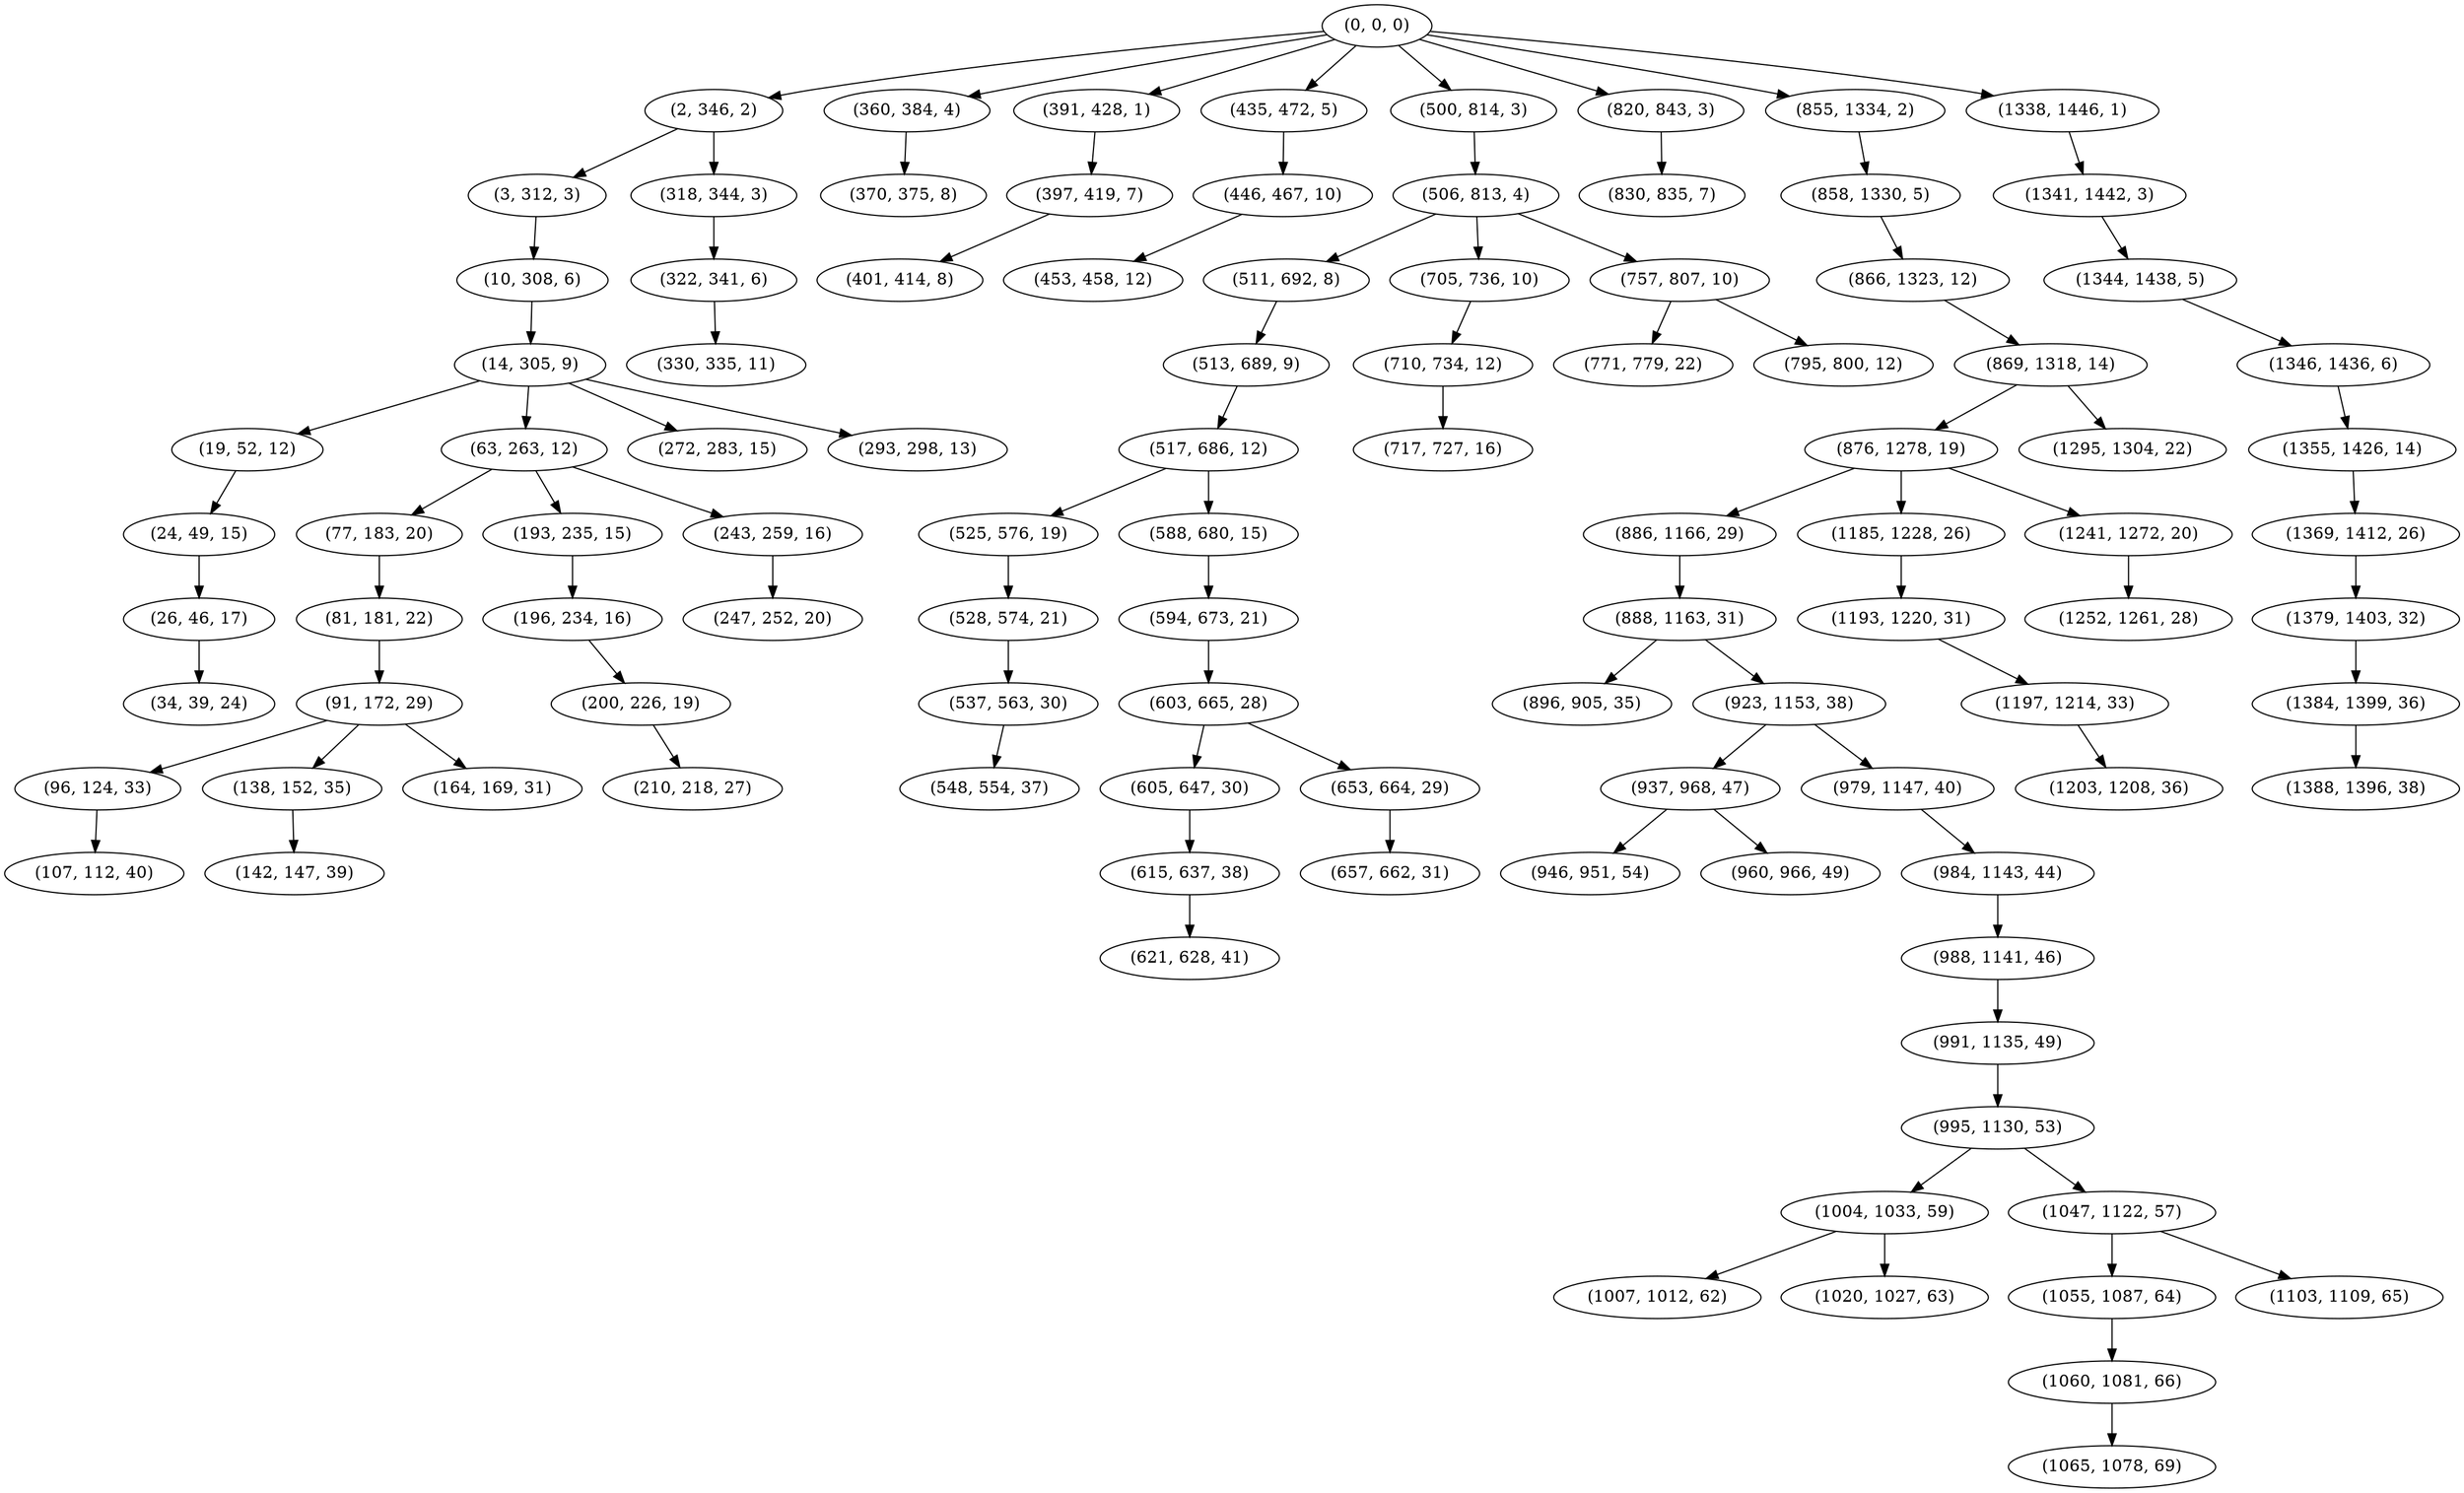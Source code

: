 digraph tree {
    "(0, 0, 0)";
    "(2, 346, 2)";
    "(3, 312, 3)";
    "(10, 308, 6)";
    "(14, 305, 9)";
    "(19, 52, 12)";
    "(24, 49, 15)";
    "(26, 46, 17)";
    "(34, 39, 24)";
    "(63, 263, 12)";
    "(77, 183, 20)";
    "(81, 181, 22)";
    "(91, 172, 29)";
    "(96, 124, 33)";
    "(107, 112, 40)";
    "(138, 152, 35)";
    "(142, 147, 39)";
    "(164, 169, 31)";
    "(193, 235, 15)";
    "(196, 234, 16)";
    "(200, 226, 19)";
    "(210, 218, 27)";
    "(243, 259, 16)";
    "(247, 252, 20)";
    "(272, 283, 15)";
    "(293, 298, 13)";
    "(318, 344, 3)";
    "(322, 341, 6)";
    "(330, 335, 11)";
    "(360, 384, 4)";
    "(370, 375, 8)";
    "(391, 428, 1)";
    "(397, 419, 7)";
    "(401, 414, 8)";
    "(435, 472, 5)";
    "(446, 467, 10)";
    "(453, 458, 12)";
    "(500, 814, 3)";
    "(506, 813, 4)";
    "(511, 692, 8)";
    "(513, 689, 9)";
    "(517, 686, 12)";
    "(525, 576, 19)";
    "(528, 574, 21)";
    "(537, 563, 30)";
    "(548, 554, 37)";
    "(588, 680, 15)";
    "(594, 673, 21)";
    "(603, 665, 28)";
    "(605, 647, 30)";
    "(615, 637, 38)";
    "(621, 628, 41)";
    "(653, 664, 29)";
    "(657, 662, 31)";
    "(705, 736, 10)";
    "(710, 734, 12)";
    "(717, 727, 16)";
    "(757, 807, 10)";
    "(771, 779, 22)";
    "(795, 800, 12)";
    "(820, 843, 3)";
    "(830, 835, 7)";
    "(855, 1334, 2)";
    "(858, 1330, 5)";
    "(866, 1323, 12)";
    "(869, 1318, 14)";
    "(876, 1278, 19)";
    "(886, 1166, 29)";
    "(888, 1163, 31)";
    "(896, 905, 35)";
    "(923, 1153, 38)";
    "(937, 968, 47)";
    "(946, 951, 54)";
    "(960, 966, 49)";
    "(979, 1147, 40)";
    "(984, 1143, 44)";
    "(988, 1141, 46)";
    "(991, 1135, 49)";
    "(995, 1130, 53)";
    "(1004, 1033, 59)";
    "(1007, 1012, 62)";
    "(1020, 1027, 63)";
    "(1047, 1122, 57)";
    "(1055, 1087, 64)";
    "(1060, 1081, 66)";
    "(1065, 1078, 69)";
    "(1103, 1109, 65)";
    "(1185, 1228, 26)";
    "(1193, 1220, 31)";
    "(1197, 1214, 33)";
    "(1203, 1208, 36)";
    "(1241, 1272, 20)";
    "(1252, 1261, 28)";
    "(1295, 1304, 22)";
    "(1338, 1446, 1)";
    "(1341, 1442, 3)";
    "(1344, 1438, 5)";
    "(1346, 1436, 6)";
    "(1355, 1426, 14)";
    "(1369, 1412, 26)";
    "(1379, 1403, 32)";
    "(1384, 1399, 36)";
    "(1388, 1396, 38)";
    "(0, 0, 0)" -> "(2, 346, 2)";
    "(0, 0, 0)" -> "(360, 384, 4)";
    "(0, 0, 0)" -> "(391, 428, 1)";
    "(0, 0, 0)" -> "(435, 472, 5)";
    "(0, 0, 0)" -> "(500, 814, 3)";
    "(0, 0, 0)" -> "(820, 843, 3)";
    "(0, 0, 0)" -> "(855, 1334, 2)";
    "(0, 0, 0)" -> "(1338, 1446, 1)";
    "(2, 346, 2)" -> "(3, 312, 3)";
    "(2, 346, 2)" -> "(318, 344, 3)";
    "(3, 312, 3)" -> "(10, 308, 6)";
    "(10, 308, 6)" -> "(14, 305, 9)";
    "(14, 305, 9)" -> "(19, 52, 12)";
    "(14, 305, 9)" -> "(63, 263, 12)";
    "(14, 305, 9)" -> "(272, 283, 15)";
    "(14, 305, 9)" -> "(293, 298, 13)";
    "(19, 52, 12)" -> "(24, 49, 15)";
    "(24, 49, 15)" -> "(26, 46, 17)";
    "(26, 46, 17)" -> "(34, 39, 24)";
    "(63, 263, 12)" -> "(77, 183, 20)";
    "(63, 263, 12)" -> "(193, 235, 15)";
    "(63, 263, 12)" -> "(243, 259, 16)";
    "(77, 183, 20)" -> "(81, 181, 22)";
    "(81, 181, 22)" -> "(91, 172, 29)";
    "(91, 172, 29)" -> "(96, 124, 33)";
    "(91, 172, 29)" -> "(138, 152, 35)";
    "(91, 172, 29)" -> "(164, 169, 31)";
    "(96, 124, 33)" -> "(107, 112, 40)";
    "(138, 152, 35)" -> "(142, 147, 39)";
    "(193, 235, 15)" -> "(196, 234, 16)";
    "(196, 234, 16)" -> "(200, 226, 19)";
    "(200, 226, 19)" -> "(210, 218, 27)";
    "(243, 259, 16)" -> "(247, 252, 20)";
    "(318, 344, 3)" -> "(322, 341, 6)";
    "(322, 341, 6)" -> "(330, 335, 11)";
    "(360, 384, 4)" -> "(370, 375, 8)";
    "(391, 428, 1)" -> "(397, 419, 7)";
    "(397, 419, 7)" -> "(401, 414, 8)";
    "(435, 472, 5)" -> "(446, 467, 10)";
    "(446, 467, 10)" -> "(453, 458, 12)";
    "(500, 814, 3)" -> "(506, 813, 4)";
    "(506, 813, 4)" -> "(511, 692, 8)";
    "(506, 813, 4)" -> "(705, 736, 10)";
    "(506, 813, 4)" -> "(757, 807, 10)";
    "(511, 692, 8)" -> "(513, 689, 9)";
    "(513, 689, 9)" -> "(517, 686, 12)";
    "(517, 686, 12)" -> "(525, 576, 19)";
    "(517, 686, 12)" -> "(588, 680, 15)";
    "(525, 576, 19)" -> "(528, 574, 21)";
    "(528, 574, 21)" -> "(537, 563, 30)";
    "(537, 563, 30)" -> "(548, 554, 37)";
    "(588, 680, 15)" -> "(594, 673, 21)";
    "(594, 673, 21)" -> "(603, 665, 28)";
    "(603, 665, 28)" -> "(605, 647, 30)";
    "(603, 665, 28)" -> "(653, 664, 29)";
    "(605, 647, 30)" -> "(615, 637, 38)";
    "(615, 637, 38)" -> "(621, 628, 41)";
    "(653, 664, 29)" -> "(657, 662, 31)";
    "(705, 736, 10)" -> "(710, 734, 12)";
    "(710, 734, 12)" -> "(717, 727, 16)";
    "(757, 807, 10)" -> "(771, 779, 22)";
    "(757, 807, 10)" -> "(795, 800, 12)";
    "(820, 843, 3)" -> "(830, 835, 7)";
    "(855, 1334, 2)" -> "(858, 1330, 5)";
    "(858, 1330, 5)" -> "(866, 1323, 12)";
    "(866, 1323, 12)" -> "(869, 1318, 14)";
    "(869, 1318, 14)" -> "(876, 1278, 19)";
    "(869, 1318, 14)" -> "(1295, 1304, 22)";
    "(876, 1278, 19)" -> "(886, 1166, 29)";
    "(876, 1278, 19)" -> "(1185, 1228, 26)";
    "(876, 1278, 19)" -> "(1241, 1272, 20)";
    "(886, 1166, 29)" -> "(888, 1163, 31)";
    "(888, 1163, 31)" -> "(896, 905, 35)";
    "(888, 1163, 31)" -> "(923, 1153, 38)";
    "(923, 1153, 38)" -> "(937, 968, 47)";
    "(923, 1153, 38)" -> "(979, 1147, 40)";
    "(937, 968, 47)" -> "(946, 951, 54)";
    "(937, 968, 47)" -> "(960, 966, 49)";
    "(979, 1147, 40)" -> "(984, 1143, 44)";
    "(984, 1143, 44)" -> "(988, 1141, 46)";
    "(988, 1141, 46)" -> "(991, 1135, 49)";
    "(991, 1135, 49)" -> "(995, 1130, 53)";
    "(995, 1130, 53)" -> "(1004, 1033, 59)";
    "(995, 1130, 53)" -> "(1047, 1122, 57)";
    "(1004, 1033, 59)" -> "(1007, 1012, 62)";
    "(1004, 1033, 59)" -> "(1020, 1027, 63)";
    "(1047, 1122, 57)" -> "(1055, 1087, 64)";
    "(1047, 1122, 57)" -> "(1103, 1109, 65)";
    "(1055, 1087, 64)" -> "(1060, 1081, 66)";
    "(1060, 1081, 66)" -> "(1065, 1078, 69)";
    "(1185, 1228, 26)" -> "(1193, 1220, 31)";
    "(1193, 1220, 31)" -> "(1197, 1214, 33)";
    "(1197, 1214, 33)" -> "(1203, 1208, 36)";
    "(1241, 1272, 20)" -> "(1252, 1261, 28)";
    "(1338, 1446, 1)" -> "(1341, 1442, 3)";
    "(1341, 1442, 3)" -> "(1344, 1438, 5)";
    "(1344, 1438, 5)" -> "(1346, 1436, 6)";
    "(1346, 1436, 6)" -> "(1355, 1426, 14)";
    "(1355, 1426, 14)" -> "(1369, 1412, 26)";
    "(1369, 1412, 26)" -> "(1379, 1403, 32)";
    "(1379, 1403, 32)" -> "(1384, 1399, 36)";
    "(1384, 1399, 36)" -> "(1388, 1396, 38)";
}
